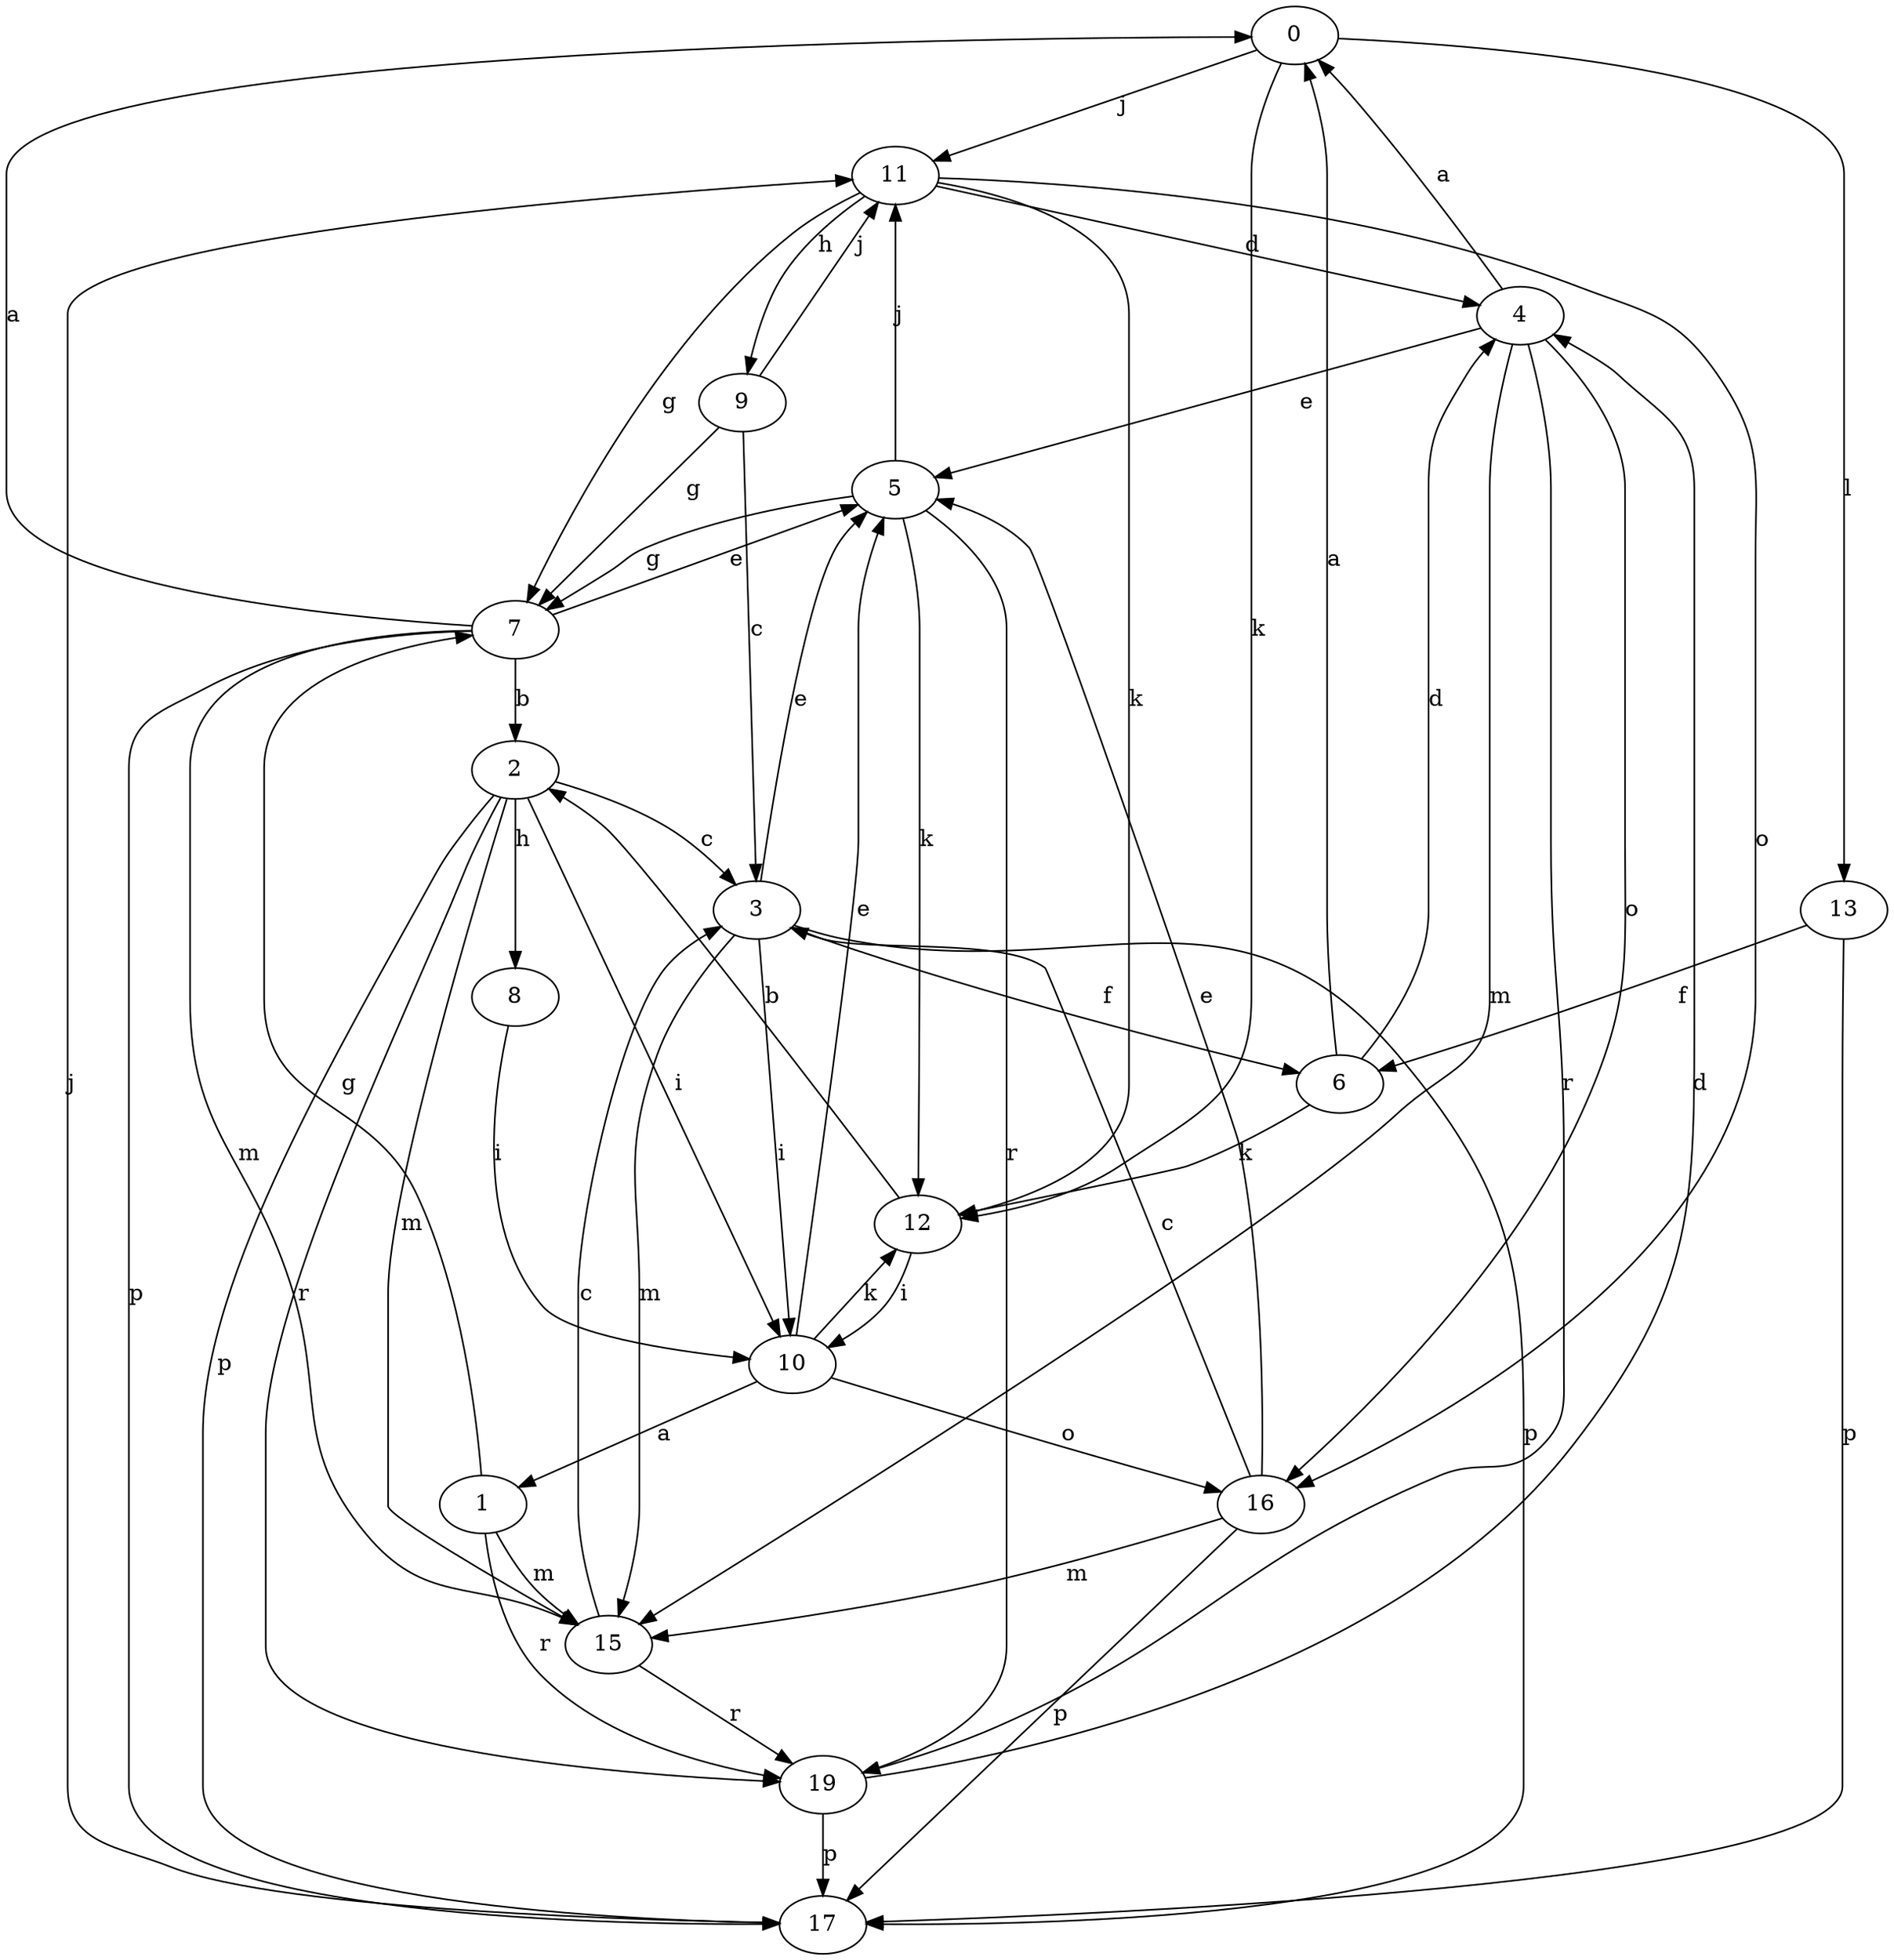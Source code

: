 strict digraph  {
0;
1;
2;
3;
4;
5;
6;
7;
8;
9;
10;
11;
12;
13;
15;
16;
17;
19;
0 -> 11  [label=j];
0 -> 12  [label=k];
0 -> 13  [label=l];
1 -> 7  [label=g];
1 -> 15  [label=m];
1 -> 19  [label=r];
2 -> 3  [label=c];
2 -> 8  [label=h];
2 -> 10  [label=i];
2 -> 15  [label=m];
2 -> 17  [label=p];
2 -> 19  [label=r];
3 -> 5  [label=e];
3 -> 6  [label=f];
3 -> 10  [label=i];
3 -> 15  [label=m];
3 -> 17  [label=p];
4 -> 0  [label=a];
4 -> 5  [label=e];
4 -> 15  [label=m];
4 -> 16  [label=o];
4 -> 19  [label=r];
5 -> 7  [label=g];
5 -> 11  [label=j];
5 -> 12  [label=k];
5 -> 19  [label=r];
6 -> 0  [label=a];
6 -> 4  [label=d];
6 -> 12  [label=k];
7 -> 0  [label=a];
7 -> 2  [label=b];
7 -> 5  [label=e];
7 -> 15  [label=m];
7 -> 17  [label=p];
8 -> 10  [label=i];
9 -> 3  [label=c];
9 -> 7  [label=g];
9 -> 11  [label=j];
10 -> 1  [label=a];
10 -> 5  [label=e];
10 -> 12  [label=k];
10 -> 16  [label=o];
11 -> 4  [label=d];
11 -> 7  [label=g];
11 -> 9  [label=h];
11 -> 12  [label=k];
11 -> 16  [label=o];
12 -> 2  [label=b];
12 -> 10  [label=i];
13 -> 6  [label=f];
13 -> 17  [label=p];
15 -> 3  [label=c];
15 -> 19  [label=r];
16 -> 3  [label=c];
16 -> 5  [label=e];
16 -> 15  [label=m];
16 -> 17  [label=p];
17 -> 11  [label=j];
19 -> 4  [label=d];
19 -> 17  [label=p];
}
